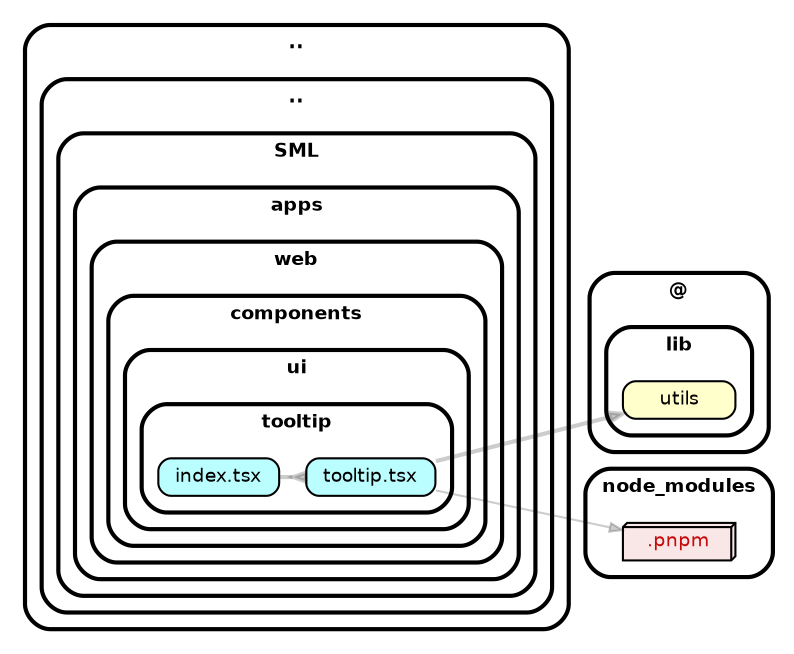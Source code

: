 strict digraph "dependency-cruiser output"{
    rankdir="LR" splines="true" overlap="false" nodesep="0.16" ranksep="0.18" fontname="Helvetica-bold" fontsize="9" style="rounded,bold,filled" fillcolor="#ffffff" compound="true"
    node [shape="box" style="rounded, filled" height="0.2" color="black" fillcolor="#ffffcc" fontcolor="black" fontname="Helvetica" fontsize="9"]
    edge [arrowhead="normal" arrowsize="0.6" penwidth="2.0" color="#00000033" fontname="Helvetica" fontsize="9"]

    subgraph "cluster_.." {label=".." subgraph "cluster_../.." {label=".." subgraph "cluster_../../SML" {label="SML" subgraph "cluster_../../SML/apps" {label="apps" subgraph "cluster_../../SML/apps/web" {label="web" subgraph "cluster_../../SML/apps/web/components" {label="components" subgraph "cluster_../../SML/apps/web/components/ui" {label="ui" subgraph "cluster_../../SML/apps/web/components/ui/tooltip" {label="tooltip" "../../SML/apps/web/components/ui/tooltip/index.tsx" [label=<index.tsx> tooltip="index.tsx" URL="../../SML/apps/web/components/ui/tooltip/index.tsx" fillcolor="#bbfeff"] } } } } } } } }
    "../../SML/apps/web/components/ui/tooltip/index.tsx" -> "../../SML/apps/web/components/ui/tooltip/tooltip.tsx" [arrowhead="inv"]
    subgraph "cluster_.." {label=".." subgraph "cluster_../.." {label=".." subgraph "cluster_../../SML" {label="SML" subgraph "cluster_../../SML/apps" {label="apps" subgraph "cluster_../../SML/apps/web" {label="web" subgraph "cluster_../../SML/apps/web/components" {label="components" subgraph "cluster_../../SML/apps/web/components/ui" {label="ui" subgraph "cluster_../../SML/apps/web/components/ui/tooltip" {label="tooltip" "../../SML/apps/web/components/ui/tooltip/tooltip.tsx" [label=<tooltip.tsx> tooltip="tooltip.tsx" URL="../../SML/apps/web/components/ui/tooltip/tooltip.tsx" fillcolor="#bbfeff"] } } } } } } } }
    "../../SML/apps/web/components/ui/tooltip/tooltip.tsx" -> "@/lib/utils"
    "../../SML/apps/web/components/ui/tooltip/tooltip.tsx" -> "node_modules/.pnpm" [penwidth="1.0"]
    subgraph "cluster_@" {label="@" subgraph "cluster_@/lib" {label="lib" "@/lib/utils" [label=<utils> tooltip="utils" ] } }
    subgraph "cluster_node_modules" {label="node_modules" "node_modules/.pnpm" [label=<.pnpm> tooltip=".pnpm" URL="https://www.npmjs.com/package/.pnpm" shape="box3d" fillcolor="#c40b0a1a" fontcolor="#c40b0a"] }
}
